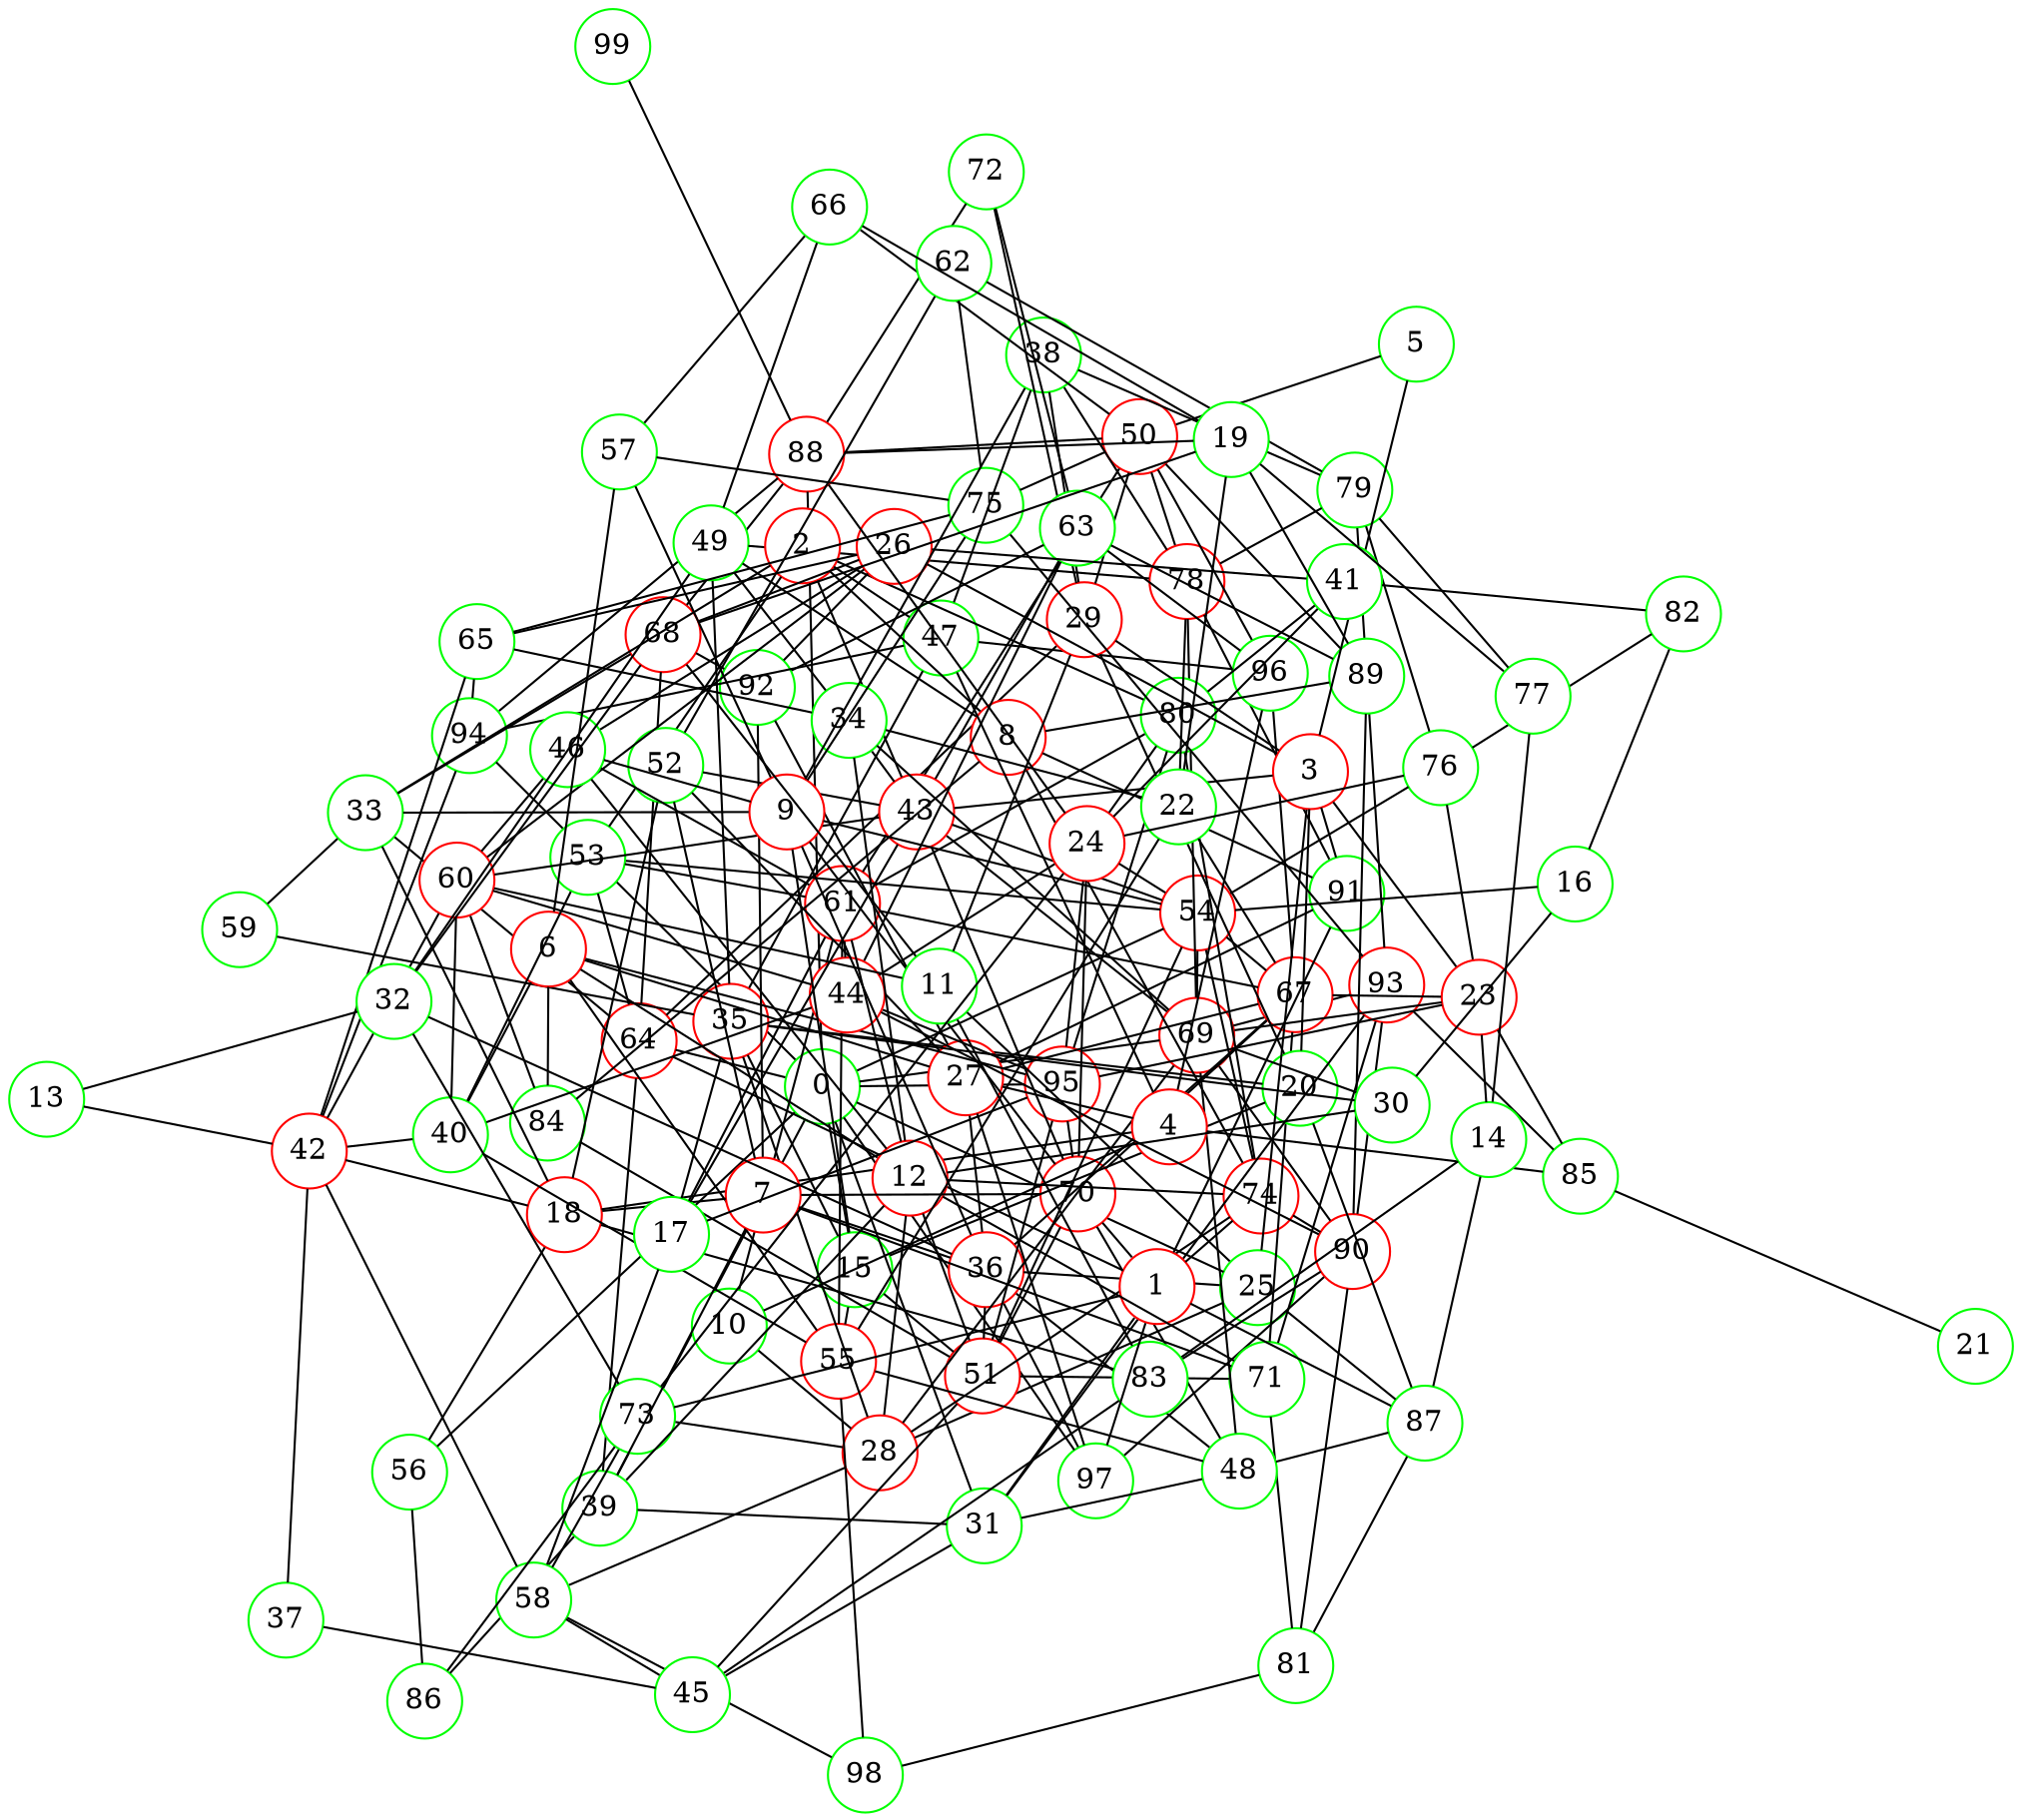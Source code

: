 graph {
graph ["layout"="fdp"]
node ["style"="filled","fillcolor"="white","fixedsize"="true","shape"="circle"]
"0" ["color"="green"]
"64" ["color"="red"]
"68" ["color"="red"]
"88" ["color"="red"]
"99" ["color"="green"]
"94" ["color"="green"]
"92" ["color"="green"]
"97" ["color"="green"]
"69" ["color"="red"]
"90" ["color"="red"]
"93" ["color"="red"]
"78" ["color"="red"]
"91" ["color"="green"]
"79" ["color"="green"]
"54" ["color"="red"]
"67" ["color"="red"]
"96" ["color"="green"]
"70" ["color"="red"]
"95" ["color"="red"]
"71" ["color"="green"]
"81" ["color"="green"]
"98" ["color"="green"]
"87" ["color"="green"]
"74" ["color"="red"]
"80" ["color"="green"]
"76" ["color"="green"]
"82" ["color"="green"]
"39" ["color"="green"]
"86" ["color"="green"]
"56" ["color"="green"]
"25" ["color"="green"]
"36" ["color"="red"]
"48" ["color"="green"]
"55" ["color"="red"]
"61" ["color"="red"]
"51" ["color"="red"]
"84" ["color"="green"]
"28" ["color"="red"]
"35" ["color"="red"]
"49" ["color"="green"]
"66" ["color"="green"]
"59" ["color"="green"]
"47" ["color"="green"]
"73" ["color"="green"]
"58" ["color"="green"]
"15" ["color"="green"]
"20" ["color"="green"]
"29" ["color"="red"]
"50" ["color"="red"]
"89" ["color"="green"]
"75" ["color"="green"]
"38" ["color"="green"]
"72" ["color"="green"]
"31" ["color"="green"]
"45" ["color"="green"]
"83" ["color"="green"]
"1" ["color"="red"]
"2" ["color"="red"]
"33" ["color"="green"]
"53" ["color"="green"]
"8" ["color"="red"]
"43" ["color"="red"]
"52" ["color"="green"]
"62" ["color"="green"]
"60" ["color"="red"]
"63" ["color"="green"]
"3" ["color"="red"]
"5" ["color"="green"]
"23" ["color"="red"]
"85" ["color"="green"]
"26" ["color"="red"]
"65" ["color"="green"]
"41" ["color"="green"]
"46" ["color"="green"]
"4" ["color"="red"]
"18" ["color"="red"]
"42" ["color"="red"]
"10" ["color"="green"]
"27" ["color"="red"]
"6" ["color"="red"]
"40" ["color"="green"]
"44" ["color"="red"]
"57" ["color"="green"]
"12" ["color"="red"]
"34" ["color"="green"]
"30" ["color"="green"]
"7" ["color"="red"]
"9" ["color"="red"]
"11" ["color"="green"]
"13" ["color"="green"]
"32" ["color"="green"]
"14" ["color"="green"]
"77" ["color"="green"]
"16" ["color"="green"]
"17" ["color"="green"]
"19" ["color"="green"]
"22" ["color"="green"]
"21" ["color"="green"]
"24" ["color"="red"]
"37" ["color"="green"]
"0" -- "64"
"0" -- "97"
"0" -- "69"
"0" -- "54"
"0" -- "39"
"0" -- "56"
"0" -- "88"
"0" -- "25"
"0" -- "94"
"0" -- "15"
"0" -- "31"
"0" -- "95"
"64" -- "68"
"68" -- "88"
"68" -- "92"
"88" -- "99"
"88" -- "94"
"69" -- "90"
"69" -- "93"
"69" -- "78"
"90" -- "97"
"90" -- "93"
"78" -- "91"
"78" -- "79"
"79" -- "93"
"54" -- "67"
"54" -- "69"
"54" -- "74"
"54" -- "76"
"67" -- "96"
"67" -- "70"
"67" -- "71"
"70" -- "95"
"71" -- "81"
"71" -- "93"
"81" -- "98"
"81" -- "87"
"81" -- "90"
"74" -- "80"
"74" -- "90"
"80" -- "95"
"76" -- "82"
"76" -- "79"
"39" -- "64"
"39" -- "86"
"56" -- "86"
"25" -- "36"
"25" -- "87"
"25" -- "28"
"36" -- "48"
"36" -- "97"
"36" -- "51"
"36" -- "67"
"48" -- "69"
"48" -- "70"
"48" -- "55"
"48" -- "87"
"55" -- "98"
"55" -- "61"
"61" -- "80"
"61" -- "67"
"51" -- "84"
"51" -- "54"
"51" -- "70"
"51" -- "71"
"51" -- "95"
"28" -- "35"
"28" -- "69"
"28" -- "73"
"28" -- "58"
"28" -- "74"
"35" -- "49"
"35" -- "59"
"35" -- "47"
"49" -- "66"
"49" -- "78"
"47" -- "96"
"47" -- "94"
"73" -- "86"
"58" -- "98"
"58" -- "73"
"15" -- "35"
"15" -- "51"
"15" -- "20"
"15" -- "55"
"20" -- "35"
"20" -- "87"
"20" -- "29"
"29" -- "64"
"29" -- "50"
"29" -- "38"
"29" -- "72"
"50" -- "96"
"50" -- "66"
"50" -- "88"
"50" -- "89"
"50" -- "75"
"50" -- "61"
"50" -- "78"
"89" -- "90"
"75" -- "93"
"38" -- "78"
"38" -- "47"
"38" -- "79"
"72" -- "88"
"31" -- "48"
"31" -- "39"
"31" -- "45"
"31" -- "93"
"45" -- "51"
"45" -- "83"
"45" -- "58"
"83" -- "90"
"1" -- "64"
"1" -- "97"
"1" -- "70"
"1" -- "87"
"1" -- "73"
"1" -- "74"
"1" -- "91"
"1" -- "31"
"2" -- "80"
"2" -- "33"
"2" -- "53"
"2" -- "8"
"2" -- "43"
"2" -- "47"
"33" -- "64"
"33" -- "68"
"33" -- "59"
"53" -- "64"
"53" -- "54"
"53" -- "61"
"8" -- "49"
"8" -- "84"
"8" -- "89"
"8" -- "74"
"8" -- "91"
"43" -- "52"
"43" -- "69"
"43" -- "54"
"43" -- "70"
"43" -- "60"
"43" -- "63"
"52" -- "62"
"62" -- "75"
"62" -- "79"
"60" -- "84"
"63" -- "96"
"63" -- "72"
"63" -- "89"
"63" -- "92"
"3" -- "20"
"3" -- "5"
"3" -- "23"
"3" -- "25"
"3" -- "26"
"3" -- "43"
"3" -- "91"
"3" -- "29"
"5" -- "50"
"23" -- "67"
"23" -- "69"
"23" -- "85"
"23" -- "76"
"23" -- "95"
"85" -- "93"
"26" -- "65"
"26" -- "68"
"26" -- "41"
"26" -- "60"
"26" -- "92"
"26" -- "46"
"65" -- "75"
"65" -- "94"
"41" -- "80"
"41" -- "82"
"46" -- "60"
"46" -- "61"
"4" -- "96"
"4" -- "18"
"4" -- "85"
"4" -- "10"
"4" -- "27"
"4" -- "47"
"18" -- "33"
"18" -- "83"
"18" -- "52"
"18" -- "56"
"18" -- "42"
"42" -- "65"
"42" -- "58"
"42" -- "60"
"42" -- "94"
"10" -- "28"
"10" -- "61"
"27" -- "97"
"27" -- "67"
"27" -- "36"
"27" -- "52"
"27" -- "91"
"27" -- "92"
"6" -- "84"
"6" -- "55"
"6" -- "40"
"6" -- "57"
"6" -- "27"
"6" -- "12"
"6" -- "95"
"40" -- "53"
"40" -- "55"
"40" -- "42"
"40" -- "44"
"40" -- "60"
"44" -- "90"
"44" -- "60"
"44" -- "61"
"44" -- "63"
"44" -- "95"
"57" -- "66"
"57" -- "75"
"12" -- "34"
"12" -- "51"
"12" -- "39"
"12" -- "71"
"12" -- "74"
"12" -- "28"
"12" -- "61"
"12" -- "30"
"12" -- "46"
"34" -- "49"
"34" -- "65"
"34" -- "69"
"34" -- "43"
"30" -- "35"
"30" -- "69"
"7" -- "18"
"7" -- "36"
"7" -- "52"
"7" -- "70"
"7" -- "39"
"7" -- "71"
"7" -- "92"
"9" -- "33"
"9" -- "36"
"9" -- "38"
"9" -- "54"
"9" -- "70"
"9" -- "57"
"9" -- "75"
"9" -- "46"
"9" -- "15"
"11" -- "83"
"11" -- "68"
"11" -- "25"
"11" -- "60"
"11" -- "29"
"13" -- "32"
"13" -- "42"
"32" -- "49"
"32" -- "36"
"32" -- "68"
"32" -- "73"
"14" -- "83"
"14" -- "23"
"14" -- "87"
"14" -- "77"
"77" -- "79"
"16" -- "82"
"16" -- "54"
"16" -- "30"
"17" -- "35"
"17" -- "58"
"17" -- "43"
"17" -- "61"
"17" -- "95"
"19" -- "66"
"19" -- "68"
"19" -- "22"
"19" -- "88"
"19" -- "89"
"19" -- "77"
"22" -- "34"
"22" -- "67"
"22" -- "55"
"22" -- "78"
"21" -- "85"
"24" -- "80"
"24" -- "54"
"24" -- "70"
"24" -- "88"
"24" -- "41"
"24" -- "73"
"24" -- "44"
"24" -- "76"
"24" -- "95"
"37" -- "42"
"37" -- "45"
}